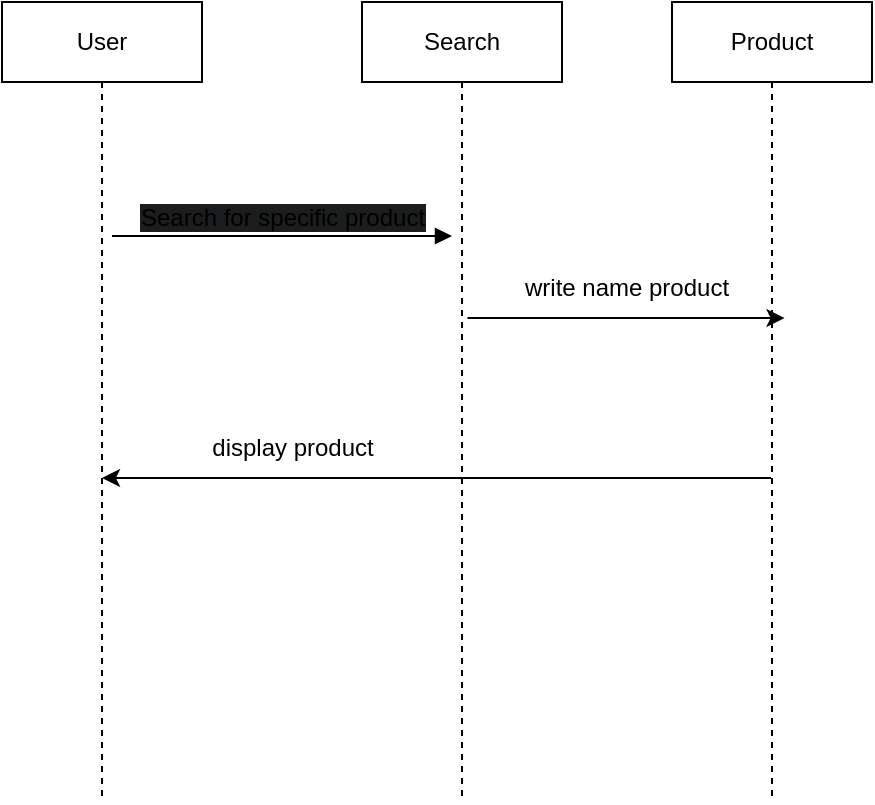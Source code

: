 <mxfile version="26.2.15">
  <diagram name="Page-1" id="2YBvvXClWsGukQMizWep">
    <mxGraphModel dx="1158" dy="696" grid="1" gridSize="10" guides="1" tooltips="1" connect="1" arrows="1" fold="1" page="1" pageScale="1" pageWidth="850" pageHeight="1100" math="0" shadow="0">
      <root>
        <mxCell id="0" />
        <mxCell id="1" parent="0" />
        <mxCell id="9qHWA8Vrwm7qpJML9LqU-1" value="User" style="shape=umlLifeline;perimeter=lifelinePerimeter;whiteSpace=wrap;html=1;container=0;dropTarget=0;collapsible=0;recursiveResize=0;outlineConnect=0;portConstraint=eastwest;newEdgeStyle={&quot;edgeStyle&quot;:&quot;elbowEdgeStyle&quot;,&quot;elbow&quot;:&quot;vertical&quot;,&quot;curved&quot;:0,&quot;rounded&quot;:0};" vertex="1" parent="1">
          <mxGeometry x="40" y="40" width="100" height="400" as="geometry" />
        </mxCell>
        <mxCell id="9qHWA8Vrwm7qpJML9LqU-2" value="Search" style="shape=umlLifeline;perimeter=lifelinePerimeter;whiteSpace=wrap;html=1;container=0;dropTarget=0;collapsible=0;recursiveResize=0;outlineConnect=0;portConstraint=eastwest;newEdgeStyle={&quot;edgeStyle&quot;:&quot;elbowEdgeStyle&quot;,&quot;elbow&quot;:&quot;vertical&quot;,&quot;curved&quot;:0,&quot;rounded&quot;:0};" vertex="1" parent="1">
          <mxGeometry x="220" y="40" width="100" height="400" as="geometry" />
        </mxCell>
        <mxCell id="9qHWA8Vrwm7qpJML9LqU-3" value="&lt;span style=&quot;font-size: 12px; background-color: rgb(27, 29, 30);&quot;&gt;Search for specific product&lt;/span&gt;" style="html=1;verticalAlign=bottom;endArrow=block;edgeStyle=elbowEdgeStyle;elbow=vertical;curved=0;rounded=0;" edge="1" parent="1">
          <mxGeometry relative="1" as="geometry">
            <mxPoint x="95" y="157" as="sourcePoint" />
            <Array as="points">
              <mxPoint x="180" y="157" />
            </Array>
            <mxPoint x="265" y="157" as="targetPoint" />
          </mxGeometry>
        </mxCell>
        <mxCell id="9qHWA8Vrwm7qpJML9LqU-4" value="Product" style="shape=umlLifeline;perimeter=lifelinePerimeter;whiteSpace=wrap;html=1;container=0;dropTarget=0;collapsible=0;recursiveResize=0;outlineConnect=0;portConstraint=eastwest;newEdgeStyle={&quot;edgeStyle&quot;:&quot;elbowEdgeStyle&quot;,&quot;elbow&quot;:&quot;vertical&quot;,&quot;curved&quot;:0,&quot;rounded&quot;:0};" vertex="1" parent="1">
          <mxGeometry x="375" y="40" width="100" height="400" as="geometry" />
        </mxCell>
        <mxCell id="9qHWA8Vrwm7qpJML9LqU-9" value="" style="endArrow=classic;html=1;rounded=0;" edge="1" parent="1">
          <mxGeometry width="50" height="50" relative="1" as="geometry">
            <mxPoint x="272.75" y="198" as="sourcePoint" />
            <mxPoint x="431.25" y="198" as="targetPoint" />
          </mxGeometry>
        </mxCell>
        <mxCell id="9qHWA8Vrwm7qpJML9LqU-10" value="write name product" style="text;html=1;align=center;verticalAlign=middle;resizable=0;points=[];autosize=1;strokeColor=none;fillColor=none;" vertex="1" parent="1">
          <mxGeometry x="292" y="168" width="120" height="30" as="geometry" />
        </mxCell>
        <mxCell id="9qHWA8Vrwm7qpJML9LqU-11" value="" style="endArrow=classic;html=1;rounded=0;" edge="1" parent="1" source="9qHWA8Vrwm7qpJML9LqU-4">
          <mxGeometry width="50" height="50" relative="1" as="geometry">
            <mxPoint x="270" y="278" as="sourcePoint" />
            <mxPoint x="90" y="278" as="targetPoint" />
          </mxGeometry>
        </mxCell>
        <mxCell id="9qHWA8Vrwm7qpJML9LqU-12" value="display product" style="text;html=1;align=center;verticalAlign=middle;resizable=0;points=[];autosize=1;strokeColor=none;fillColor=none;" vertex="1" parent="1">
          <mxGeometry x="135" y="248" width="100" height="30" as="geometry" />
        </mxCell>
      </root>
    </mxGraphModel>
  </diagram>
</mxfile>
